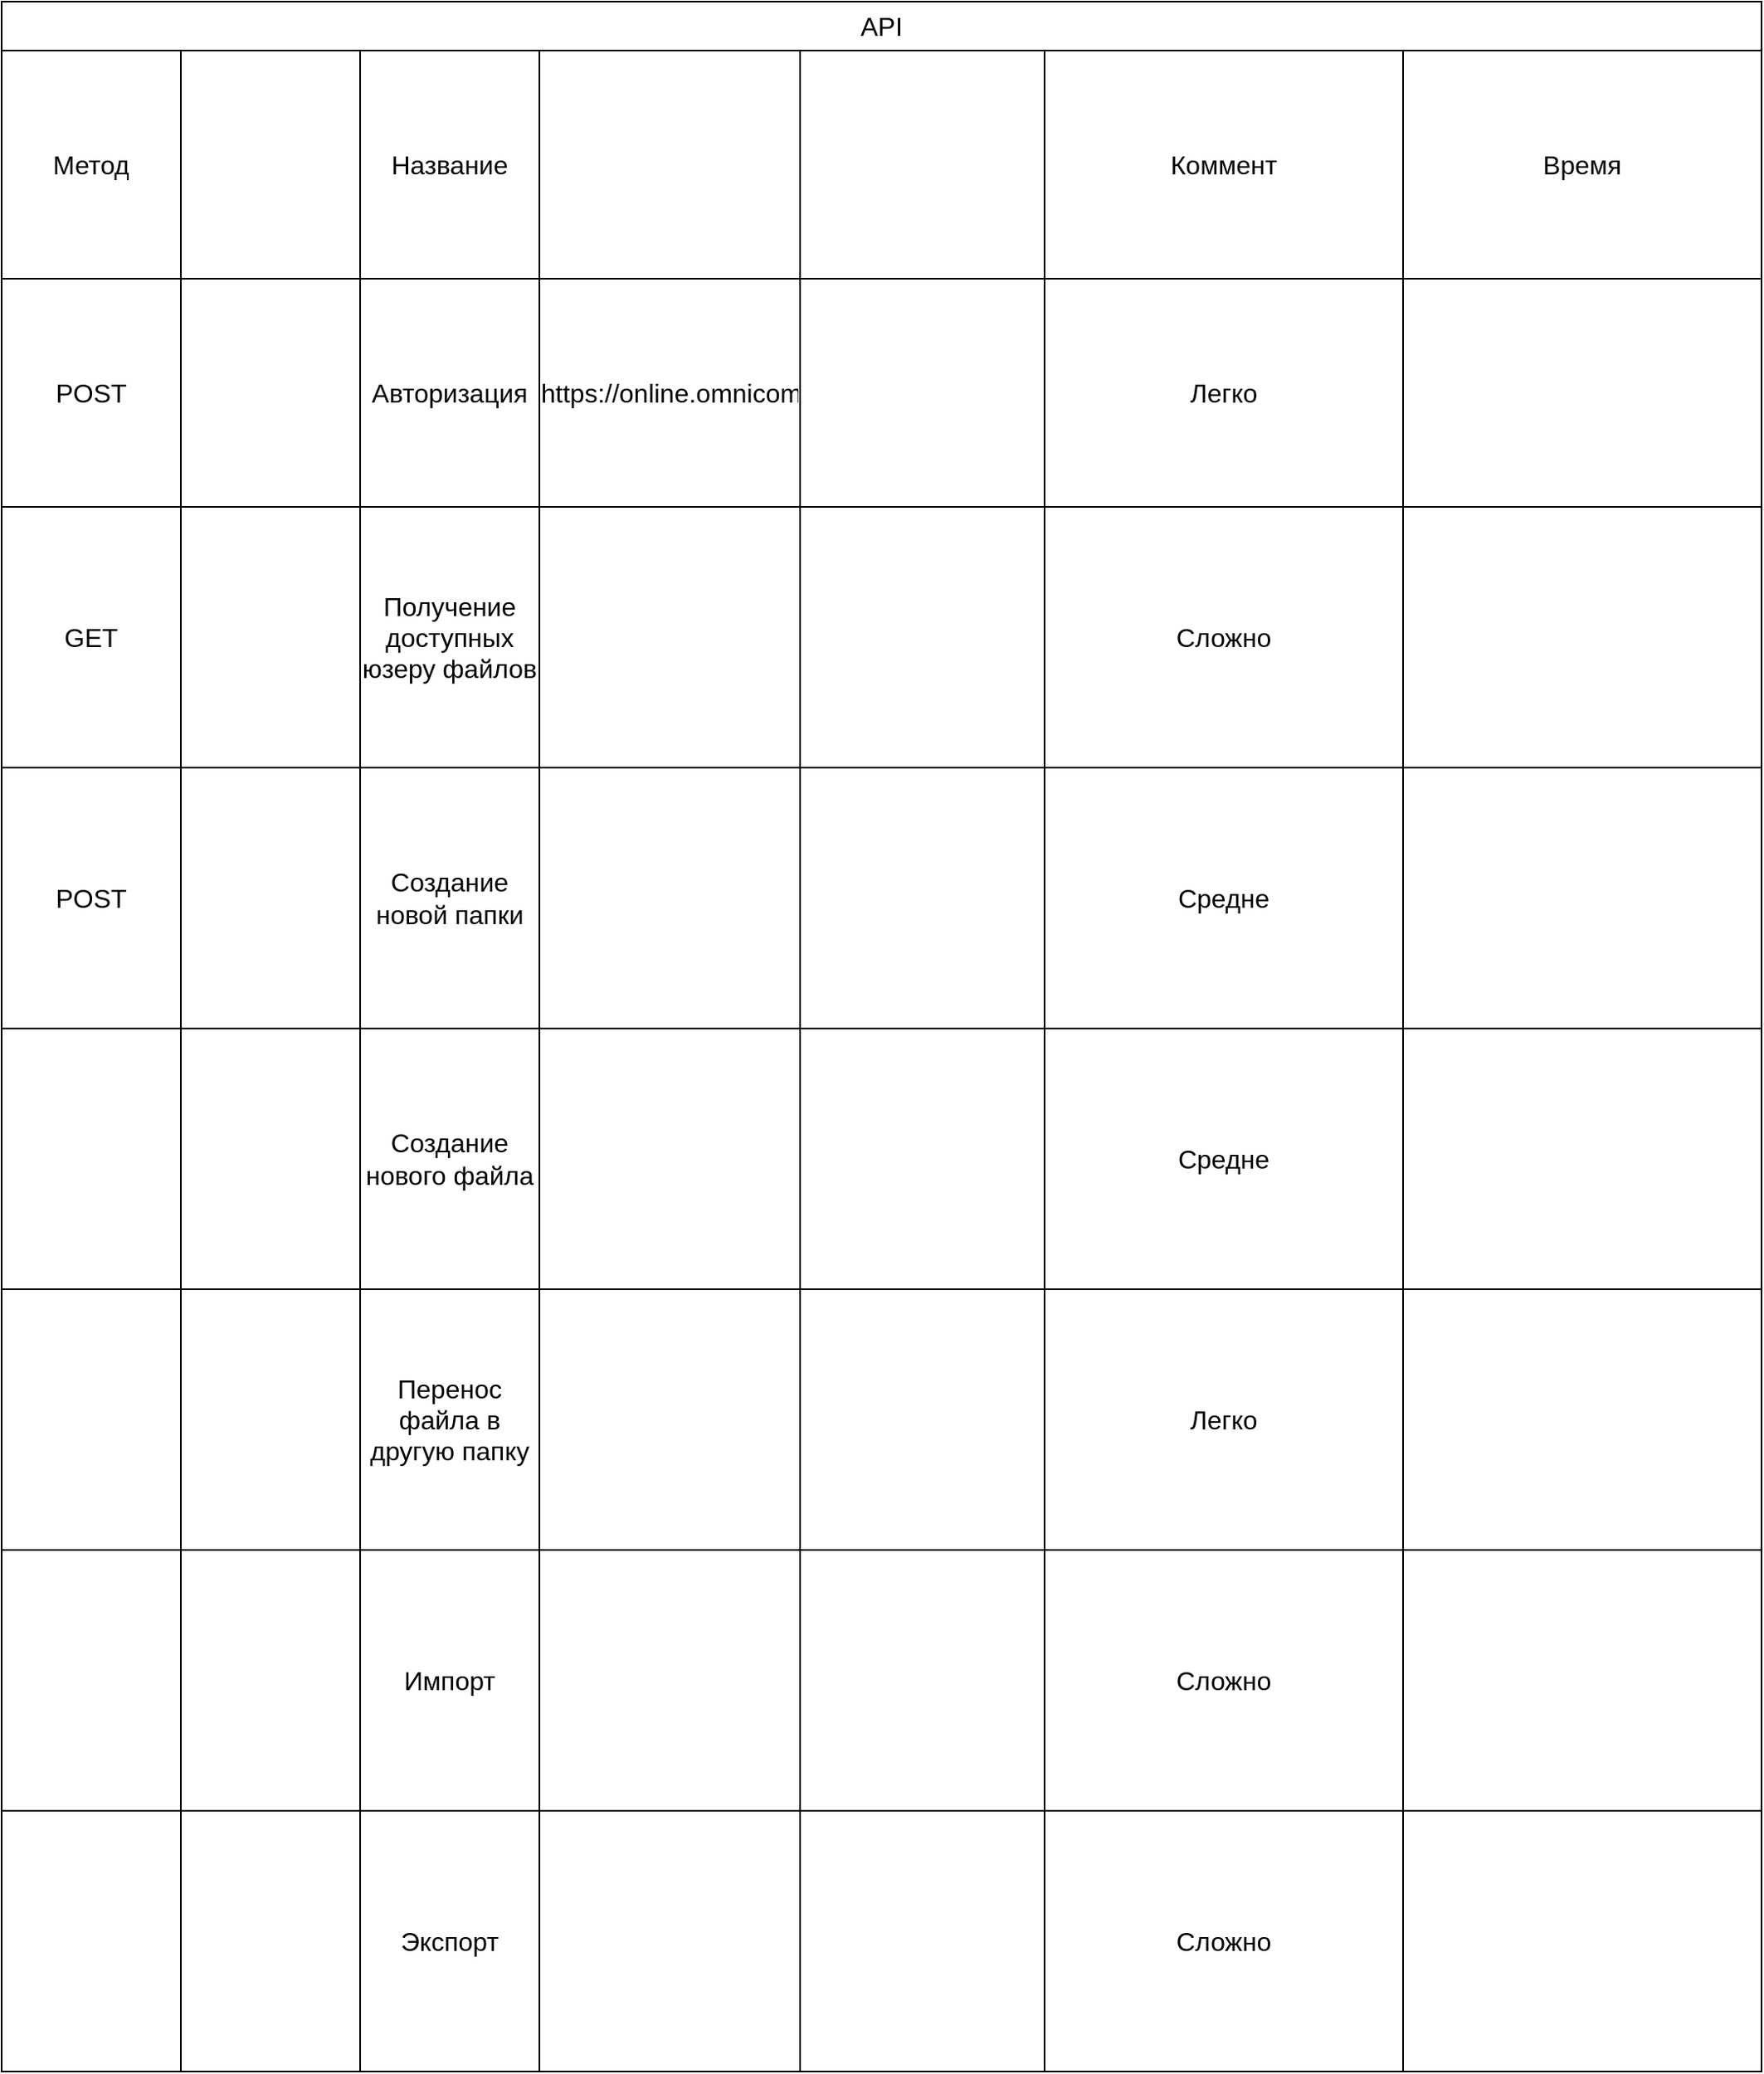 <mxfile version="24.6.4" type="github">
  <diagram name="Страница — 1" id="6hNYw0lWos5LWHeglHlu">
    <mxGraphModel dx="2074" dy="1086" grid="1" gridSize="10" guides="1" tooltips="1" connect="1" arrows="1" fold="1" page="1" pageScale="1" pageWidth="827" pageHeight="1169" math="0" shadow="0">
      <root>
        <mxCell id="0" />
        <mxCell id="1" parent="0" />
        <mxCell id="LFEMgJhtDs-BLVd0Mnzu-2" value="API" style="shape=table;startSize=30;container=1;collapsible=0;childLayout=tableLayout;strokeColor=default;fontSize=16;whiteSpace=wrap;" vertex="1" parent="1">
          <mxGeometry x="130" y="230" width="1080" height="1270" as="geometry" />
        </mxCell>
        <mxCell id="LFEMgJhtDs-BLVd0Mnzu-66" style="shape=tableRow;horizontal=0;startSize=0;swimlaneHead=0;swimlaneBody=0;strokeColor=inherit;top=0;left=0;bottom=0;right=0;collapsible=0;dropTarget=0;fillColor=none;points=[[0,0.5],[1,0.5]];portConstraint=eastwest;fontSize=16;" vertex="1" parent="LFEMgJhtDs-BLVd0Mnzu-2">
          <mxGeometry y="30" width="1080" height="140" as="geometry" />
        </mxCell>
        <mxCell id="LFEMgJhtDs-BLVd0Mnzu-67" value="Метод" style="shape=partialRectangle;html=1;whiteSpace=wrap;connectable=0;strokeColor=inherit;overflow=hidden;fillColor=none;top=0;left=0;bottom=0;right=0;pointerEvents=1;fontSize=16;" vertex="1" parent="LFEMgJhtDs-BLVd0Mnzu-66">
          <mxGeometry width="110" height="140" as="geometry">
            <mxRectangle width="110" height="140" as="alternateBounds" />
          </mxGeometry>
        </mxCell>
        <mxCell id="LFEMgJhtDs-BLVd0Mnzu-68" style="shape=partialRectangle;html=1;whiteSpace=wrap;connectable=0;strokeColor=inherit;overflow=hidden;fillColor=none;top=0;left=0;bottom=0;right=0;pointerEvents=1;fontSize=16;" vertex="1" parent="LFEMgJhtDs-BLVd0Mnzu-66">
          <mxGeometry x="110" width="110" height="140" as="geometry">
            <mxRectangle width="110" height="140" as="alternateBounds" />
          </mxGeometry>
        </mxCell>
        <mxCell id="LFEMgJhtDs-BLVd0Mnzu-69" value="Название" style="shape=partialRectangle;html=1;whiteSpace=wrap;connectable=0;strokeColor=inherit;overflow=hidden;fillColor=none;top=0;left=0;bottom=0;right=0;pointerEvents=1;fontSize=16;" vertex="1" parent="LFEMgJhtDs-BLVd0Mnzu-66">
          <mxGeometry x="220" width="110" height="140" as="geometry">
            <mxRectangle width="110" height="140" as="alternateBounds" />
          </mxGeometry>
        </mxCell>
        <mxCell id="LFEMgJhtDs-BLVd0Mnzu-70" style="shape=partialRectangle;html=1;whiteSpace=wrap;connectable=0;strokeColor=inherit;overflow=hidden;fillColor=none;top=0;left=0;bottom=0;right=0;pointerEvents=1;fontSize=16;" vertex="1" parent="LFEMgJhtDs-BLVd0Mnzu-66">
          <mxGeometry x="330" width="160" height="140" as="geometry">
            <mxRectangle width="160" height="140" as="alternateBounds" />
          </mxGeometry>
        </mxCell>
        <mxCell id="LFEMgJhtDs-BLVd0Mnzu-71" style="shape=partialRectangle;html=1;whiteSpace=wrap;connectable=0;strokeColor=inherit;overflow=hidden;fillColor=none;top=0;left=0;bottom=0;right=0;pointerEvents=1;fontSize=16;" vertex="1" parent="LFEMgJhtDs-BLVd0Mnzu-66">
          <mxGeometry x="490" width="150" height="140" as="geometry">
            <mxRectangle width="150" height="140" as="alternateBounds" />
          </mxGeometry>
        </mxCell>
        <mxCell id="LFEMgJhtDs-BLVd0Mnzu-72" value="Коммент" style="shape=partialRectangle;html=1;whiteSpace=wrap;connectable=0;strokeColor=inherit;overflow=hidden;fillColor=none;top=0;left=0;bottom=0;right=0;pointerEvents=1;fontSize=16;" vertex="1" parent="LFEMgJhtDs-BLVd0Mnzu-66">
          <mxGeometry x="640" width="220" height="140" as="geometry">
            <mxRectangle width="220" height="140" as="alternateBounds" />
          </mxGeometry>
        </mxCell>
        <mxCell id="LFEMgJhtDs-BLVd0Mnzu-73" value="Время" style="shape=partialRectangle;html=1;whiteSpace=wrap;connectable=0;strokeColor=inherit;overflow=hidden;fillColor=none;top=0;left=0;bottom=0;right=0;pointerEvents=1;fontSize=16;" vertex="1" parent="LFEMgJhtDs-BLVd0Mnzu-66">
          <mxGeometry x="860" width="220" height="140" as="geometry">
            <mxRectangle width="220" height="140" as="alternateBounds" />
          </mxGeometry>
        </mxCell>
        <mxCell id="LFEMgJhtDs-BLVd0Mnzu-10" value="" style="shape=tableRow;horizontal=0;startSize=0;swimlaneHead=0;swimlaneBody=0;strokeColor=inherit;top=0;left=0;bottom=0;right=0;collapsible=0;dropTarget=0;fillColor=none;points=[[0,0.5],[1,0.5]];portConstraint=eastwest;fontSize=16;" vertex="1" parent="LFEMgJhtDs-BLVd0Mnzu-2">
          <mxGeometry y="170" width="1080" height="140" as="geometry" />
        </mxCell>
        <mxCell id="LFEMgJhtDs-BLVd0Mnzu-11" value="POST" style="shape=partialRectangle;html=1;whiteSpace=wrap;connectable=0;strokeColor=inherit;overflow=hidden;fillColor=none;top=0;left=0;bottom=0;right=0;pointerEvents=1;fontSize=16;" vertex="1" parent="LFEMgJhtDs-BLVd0Mnzu-10">
          <mxGeometry width="110" height="140" as="geometry">
            <mxRectangle width="110" height="140" as="alternateBounds" />
          </mxGeometry>
        </mxCell>
        <mxCell id="LFEMgJhtDs-BLVd0Mnzu-12" value="" style="shape=partialRectangle;html=1;whiteSpace=wrap;connectable=0;strokeColor=inherit;overflow=hidden;fillColor=none;top=0;left=0;bottom=0;right=0;pointerEvents=1;fontSize=16;" vertex="1" parent="LFEMgJhtDs-BLVd0Mnzu-10">
          <mxGeometry x="110" width="110" height="140" as="geometry">
            <mxRectangle width="110" height="140" as="alternateBounds" />
          </mxGeometry>
        </mxCell>
        <mxCell id="LFEMgJhtDs-BLVd0Mnzu-13" value="Авторизация " style="shape=partialRectangle;html=1;whiteSpace=wrap;connectable=0;strokeColor=inherit;overflow=hidden;fillColor=none;top=0;left=0;bottom=0;right=0;pointerEvents=1;fontSize=16;" vertex="1" parent="LFEMgJhtDs-BLVd0Mnzu-10">
          <mxGeometry x="220" width="110" height="140" as="geometry">
            <mxRectangle width="110" height="140" as="alternateBounds" />
          </mxGeometry>
        </mxCell>
        <mxCell id="LFEMgJhtDs-BLVd0Mnzu-14" value="https://online.omnicomm.ru" style="shape=partialRectangle;html=1;whiteSpace=wrap;connectable=0;strokeColor=inherit;overflow=hidden;fillColor=none;top=0;left=0;bottom=0;right=0;pointerEvents=1;fontSize=16;" vertex="1" parent="LFEMgJhtDs-BLVd0Mnzu-10">
          <mxGeometry x="330" width="160" height="140" as="geometry">
            <mxRectangle width="160" height="140" as="alternateBounds" />
          </mxGeometry>
        </mxCell>
        <mxCell id="LFEMgJhtDs-BLVd0Mnzu-15" value="" style="shape=partialRectangle;html=1;whiteSpace=wrap;connectable=0;strokeColor=inherit;overflow=hidden;fillColor=none;top=0;left=0;bottom=0;right=0;pointerEvents=1;fontSize=16;" vertex="1" parent="LFEMgJhtDs-BLVd0Mnzu-10">
          <mxGeometry x="490" width="150" height="140" as="geometry">
            <mxRectangle width="150" height="140" as="alternateBounds" />
          </mxGeometry>
        </mxCell>
        <mxCell id="LFEMgJhtDs-BLVd0Mnzu-16" value="Легко" style="shape=partialRectangle;html=1;whiteSpace=wrap;connectable=0;strokeColor=inherit;overflow=hidden;fillColor=none;top=0;left=0;bottom=0;right=0;pointerEvents=1;fontSize=16;" vertex="1" parent="LFEMgJhtDs-BLVd0Mnzu-10">
          <mxGeometry x="640" width="220" height="140" as="geometry">
            <mxRectangle width="220" height="140" as="alternateBounds" />
          </mxGeometry>
        </mxCell>
        <mxCell id="LFEMgJhtDs-BLVd0Mnzu-59" style="shape=partialRectangle;html=1;whiteSpace=wrap;connectable=0;strokeColor=inherit;overflow=hidden;fillColor=none;top=0;left=0;bottom=0;right=0;pointerEvents=1;fontSize=16;" vertex="1" parent="LFEMgJhtDs-BLVd0Mnzu-10">
          <mxGeometry x="860" width="220" height="140" as="geometry">
            <mxRectangle width="220" height="140" as="alternateBounds" />
          </mxGeometry>
        </mxCell>
        <mxCell id="LFEMgJhtDs-BLVd0Mnzu-17" value="" style="shape=tableRow;horizontal=0;startSize=0;swimlaneHead=0;swimlaneBody=0;strokeColor=inherit;top=0;left=0;bottom=0;right=0;collapsible=0;dropTarget=0;fillColor=none;points=[[0,0.5],[1,0.5]];portConstraint=eastwest;fontSize=16;" vertex="1" parent="LFEMgJhtDs-BLVd0Mnzu-2">
          <mxGeometry y="310" width="1080" height="160" as="geometry" />
        </mxCell>
        <mxCell id="LFEMgJhtDs-BLVd0Mnzu-18" value="GET" style="shape=partialRectangle;html=1;whiteSpace=wrap;connectable=0;strokeColor=inherit;overflow=hidden;fillColor=none;top=0;left=0;bottom=0;right=0;pointerEvents=1;fontSize=16;" vertex="1" parent="LFEMgJhtDs-BLVd0Mnzu-17">
          <mxGeometry width="110" height="160" as="geometry">
            <mxRectangle width="110" height="160" as="alternateBounds" />
          </mxGeometry>
        </mxCell>
        <mxCell id="LFEMgJhtDs-BLVd0Mnzu-19" value="" style="shape=partialRectangle;html=1;whiteSpace=wrap;connectable=0;strokeColor=inherit;overflow=hidden;fillColor=none;top=0;left=0;bottom=0;right=0;pointerEvents=1;fontSize=16;" vertex="1" parent="LFEMgJhtDs-BLVd0Mnzu-17">
          <mxGeometry x="110" width="110" height="160" as="geometry">
            <mxRectangle width="110" height="160" as="alternateBounds" />
          </mxGeometry>
        </mxCell>
        <mxCell id="LFEMgJhtDs-BLVd0Mnzu-20" value="Получение доступных юзеру файлов" style="shape=partialRectangle;html=1;whiteSpace=wrap;connectable=0;strokeColor=inherit;overflow=hidden;fillColor=none;top=0;left=0;bottom=0;right=0;pointerEvents=1;fontSize=16;" vertex="1" parent="LFEMgJhtDs-BLVd0Mnzu-17">
          <mxGeometry x="220" width="110" height="160" as="geometry">
            <mxRectangle width="110" height="160" as="alternateBounds" />
          </mxGeometry>
        </mxCell>
        <mxCell id="LFEMgJhtDs-BLVd0Mnzu-21" value="" style="shape=partialRectangle;html=1;whiteSpace=wrap;connectable=0;strokeColor=inherit;overflow=hidden;fillColor=none;top=0;left=0;bottom=0;right=0;pointerEvents=1;fontSize=16;" vertex="1" parent="LFEMgJhtDs-BLVd0Mnzu-17">
          <mxGeometry x="330" width="160" height="160" as="geometry">
            <mxRectangle width="160" height="160" as="alternateBounds" />
          </mxGeometry>
        </mxCell>
        <mxCell id="LFEMgJhtDs-BLVd0Mnzu-22" value="" style="shape=partialRectangle;html=1;whiteSpace=wrap;connectable=0;strokeColor=inherit;overflow=hidden;fillColor=none;top=0;left=0;bottom=0;right=0;pointerEvents=1;fontSize=16;" vertex="1" parent="LFEMgJhtDs-BLVd0Mnzu-17">
          <mxGeometry x="490" width="150" height="160" as="geometry">
            <mxRectangle width="150" height="160" as="alternateBounds" />
          </mxGeometry>
        </mxCell>
        <mxCell id="LFEMgJhtDs-BLVd0Mnzu-23" value="Сложно" style="shape=partialRectangle;html=1;whiteSpace=wrap;connectable=0;strokeColor=inherit;overflow=hidden;fillColor=none;top=0;left=0;bottom=0;right=0;pointerEvents=1;fontSize=16;" vertex="1" parent="LFEMgJhtDs-BLVd0Mnzu-17">
          <mxGeometry x="640" width="220" height="160" as="geometry">
            <mxRectangle width="220" height="160" as="alternateBounds" />
          </mxGeometry>
        </mxCell>
        <mxCell id="LFEMgJhtDs-BLVd0Mnzu-60" style="shape=partialRectangle;html=1;whiteSpace=wrap;connectable=0;strokeColor=inherit;overflow=hidden;fillColor=none;top=0;left=0;bottom=0;right=0;pointerEvents=1;fontSize=16;" vertex="1" parent="LFEMgJhtDs-BLVd0Mnzu-17">
          <mxGeometry x="860" width="220" height="160" as="geometry">
            <mxRectangle width="220" height="160" as="alternateBounds" />
          </mxGeometry>
        </mxCell>
        <mxCell id="LFEMgJhtDs-BLVd0Mnzu-24" style="shape=tableRow;horizontal=0;startSize=0;swimlaneHead=0;swimlaneBody=0;strokeColor=inherit;top=0;left=0;bottom=0;right=0;collapsible=0;dropTarget=0;fillColor=none;points=[[0,0.5],[1,0.5]];portConstraint=eastwest;fontSize=16;" vertex="1" parent="LFEMgJhtDs-BLVd0Mnzu-2">
          <mxGeometry y="470" width="1080" height="160" as="geometry" />
        </mxCell>
        <mxCell id="LFEMgJhtDs-BLVd0Mnzu-25" value="POST" style="shape=partialRectangle;html=1;whiteSpace=wrap;connectable=0;strokeColor=inherit;overflow=hidden;fillColor=none;top=0;left=0;bottom=0;right=0;pointerEvents=1;fontSize=16;" vertex="1" parent="LFEMgJhtDs-BLVd0Mnzu-24">
          <mxGeometry width="110" height="160" as="geometry">
            <mxRectangle width="110" height="160" as="alternateBounds" />
          </mxGeometry>
        </mxCell>
        <mxCell id="LFEMgJhtDs-BLVd0Mnzu-26" value="" style="shape=partialRectangle;html=1;whiteSpace=wrap;connectable=0;strokeColor=inherit;overflow=hidden;fillColor=none;top=0;left=0;bottom=0;right=0;pointerEvents=1;fontSize=16;" vertex="1" parent="LFEMgJhtDs-BLVd0Mnzu-24">
          <mxGeometry x="110" width="110" height="160" as="geometry">
            <mxRectangle width="110" height="160" as="alternateBounds" />
          </mxGeometry>
        </mxCell>
        <mxCell id="LFEMgJhtDs-BLVd0Mnzu-27" value="Создание новой папки" style="shape=partialRectangle;html=1;whiteSpace=wrap;connectable=0;strokeColor=inherit;overflow=hidden;fillColor=none;top=0;left=0;bottom=0;right=0;pointerEvents=1;fontSize=16;" vertex="1" parent="LFEMgJhtDs-BLVd0Mnzu-24">
          <mxGeometry x="220" width="110" height="160" as="geometry">
            <mxRectangle width="110" height="160" as="alternateBounds" />
          </mxGeometry>
        </mxCell>
        <mxCell id="LFEMgJhtDs-BLVd0Mnzu-28" style="shape=partialRectangle;html=1;whiteSpace=wrap;connectable=0;strokeColor=inherit;overflow=hidden;fillColor=none;top=0;left=0;bottom=0;right=0;pointerEvents=1;fontSize=16;" vertex="1" parent="LFEMgJhtDs-BLVd0Mnzu-24">
          <mxGeometry x="330" width="160" height="160" as="geometry">
            <mxRectangle width="160" height="160" as="alternateBounds" />
          </mxGeometry>
        </mxCell>
        <mxCell id="LFEMgJhtDs-BLVd0Mnzu-29" style="shape=partialRectangle;html=1;whiteSpace=wrap;connectable=0;strokeColor=inherit;overflow=hidden;fillColor=none;top=0;left=0;bottom=0;right=0;pointerEvents=1;fontSize=16;" vertex="1" parent="LFEMgJhtDs-BLVd0Mnzu-24">
          <mxGeometry x="490" width="150" height="160" as="geometry">
            <mxRectangle width="150" height="160" as="alternateBounds" />
          </mxGeometry>
        </mxCell>
        <mxCell id="LFEMgJhtDs-BLVd0Mnzu-30" value="Средне" style="shape=partialRectangle;html=1;whiteSpace=wrap;connectable=0;strokeColor=inherit;overflow=hidden;fillColor=none;top=0;left=0;bottom=0;right=0;pointerEvents=1;fontSize=16;" vertex="1" parent="LFEMgJhtDs-BLVd0Mnzu-24">
          <mxGeometry x="640" width="220" height="160" as="geometry">
            <mxRectangle width="220" height="160" as="alternateBounds" />
          </mxGeometry>
        </mxCell>
        <mxCell id="LFEMgJhtDs-BLVd0Mnzu-61" style="shape=partialRectangle;html=1;whiteSpace=wrap;connectable=0;strokeColor=inherit;overflow=hidden;fillColor=none;top=0;left=0;bottom=0;right=0;pointerEvents=1;fontSize=16;" vertex="1" parent="LFEMgJhtDs-BLVd0Mnzu-24">
          <mxGeometry x="860" width="220" height="160" as="geometry">
            <mxRectangle width="220" height="160" as="alternateBounds" />
          </mxGeometry>
        </mxCell>
        <mxCell id="LFEMgJhtDs-BLVd0Mnzu-31" style="shape=tableRow;horizontal=0;startSize=0;swimlaneHead=0;swimlaneBody=0;strokeColor=inherit;top=0;left=0;bottom=0;right=0;collapsible=0;dropTarget=0;fillColor=none;points=[[0,0.5],[1,0.5]];portConstraint=eastwest;fontSize=16;" vertex="1" parent="LFEMgJhtDs-BLVd0Mnzu-2">
          <mxGeometry y="630" width="1080" height="160" as="geometry" />
        </mxCell>
        <mxCell id="LFEMgJhtDs-BLVd0Mnzu-32" style="shape=partialRectangle;html=1;whiteSpace=wrap;connectable=0;strokeColor=inherit;overflow=hidden;fillColor=none;top=0;left=0;bottom=0;right=0;pointerEvents=1;fontSize=16;" vertex="1" parent="LFEMgJhtDs-BLVd0Mnzu-31">
          <mxGeometry width="110" height="160" as="geometry">
            <mxRectangle width="110" height="160" as="alternateBounds" />
          </mxGeometry>
        </mxCell>
        <mxCell id="LFEMgJhtDs-BLVd0Mnzu-33" style="shape=partialRectangle;html=1;whiteSpace=wrap;connectable=0;strokeColor=inherit;overflow=hidden;fillColor=none;top=0;left=0;bottom=0;right=0;pointerEvents=1;fontSize=16;" vertex="1" parent="LFEMgJhtDs-BLVd0Mnzu-31">
          <mxGeometry x="110" width="110" height="160" as="geometry">
            <mxRectangle width="110" height="160" as="alternateBounds" />
          </mxGeometry>
        </mxCell>
        <mxCell id="LFEMgJhtDs-BLVd0Mnzu-34" value="Создание нового файла" style="shape=partialRectangle;html=1;whiteSpace=wrap;connectable=0;strokeColor=inherit;overflow=hidden;fillColor=none;top=0;left=0;bottom=0;right=0;pointerEvents=1;fontSize=16;" vertex="1" parent="LFEMgJhtDs-BLVd0Mnzu-31">
          <mxGeometry x="220" width="110" height="160" as="geometry">
            <mxRectangle width="110" height="160" as="alternateBounds" />
          </mxGeometry>
        </mxCell>
        <mxCell id="LFEMgJhtDs-BLVd0Mnzu-35" style="shape=partialRectangle;html=1;whiteSpace=wrap;connectable=0;strokeColor=inherit;overflow=hidden;fillColor=none;top=0;left=0;bottom=0;right=0;pointerEvents=1;fontSize=16;" vertex="1" parent="LFEMgJhtDs-BLVd0Mnzu-31">
          <mxGeometry x="330" width="160" height="160" as="geometry">
            <mxRectangle width="160" height="160" as="alternateBounds" />
          </mxGeometry>
        </mxCell>
        <mxCell id="LFEMgJhtDs-BLVd0Mnzu-36" style="shape=partialRectangle;html=1;whiteSpace=wrap;connectable=0;strokeColor=inherit;overflow=hidden;fillColor=none;top=0;left=0;bottom=0;right=0;pointerEvents=1;fontSize=16;" vertex="1" parent="LFEMgJhtDs-BLVd0Mnzu-31">
          <mxGeometry x="490" width="150" height="160" as="geometry">
            <mxRectangle width="150" height="160" as="alternateBounds" />
          </mxGeometry>
        </mxCell>
        <mxCell id="LFEMgJhtDs-BLVd0Mnzu-37" value="Средне" style="shape=partialRectangle;html=1;whiteSpace=wrap;connectable=0;strokeColor=inherit;overflow=hidden;fillColor=none;top=0;left=0;bottom=0;right=0;pointerEvents=1;fontSize=16;" vertex="1" parent="LFEMgJhtDs-BLVd0Mnzu-31">
          <mxGeometry x="640" width="220" height="160" as="geometry">
            <mxRectangle width="220" height="160" as="alternateBounds" />
          </mxGeometry>
        </mxCell>
        <mxCell id="LFEMgJhtDs-BLVd0Mnzu-62" style="shape=partialRectangle;html=1;whiteSpace=wrap;connectable=0;strokeColor=inherit;overflow=hidden;fillColor=none;top=0;left=0;bottom=0;right=0;pointerEvents=1;fontSize=16;" vertex="1" parent="LFEMgJhtDs-BLVd0Mnzu-31">
          <mxGeometry x="860" width="220" height="160" as="geometry">
            <mxRectangle width="220" height="160" as="alternateBounds" />
          </mxGeometry>
        </mxCell>
        <mxCell id="LFEMgJhtDs-BLVd0Mnzu-38" style="shape=tableRow;horizontal=0;startSize=0;swimlaneHead=0;swimlaneBody=0;strokeColor=inherit;top=0;left=0;bottom=0;right=0;collapsible=0;dropTarget=0;fillColor=none;points=[[0,0.5],[1,0.5]];portConstraint=eastwest;fontSize=16;" vertex="1" parent="LFEMgJhtDs-BLVd0Mnzu-2">
          <mxGeometry y="790" width="1080" height="160" as="geometry" />
        </mxCell>
        <mxCell id="LFEMgJhtDs-BLVd0Mnzu-39" style="shape=partialRectangle;html=1;whiteSpace=wrap;connectable=0;strokeColor=inherit;overflow=hidden;fillColor=none;top=0;left=0;bottom=0;right=0;pointerEvents=1;fontSize=16;" vertex="1" parent="LFEMgJhtDs-BLVd0Mnzu-38">
          <mxGeometry width="110" height="160" as="geometry">
            <mxRectangle width="110" height="160" as="alternateBounds" />
          </mxGeometry>
        </mxCell>
        <mxCell id="LFEMgJhtDs-BLVd0Mnzu-40" style="shape=partialRectangle;html=1;whiteSpace=wrap;connectable=0;strokeColor=inherit;overflow=hidden;fillColor=none;top=0;left=0;bottom=0;right=0;pointerEvents=1;fontSize=16;" vertex="1" parent="LFEMgJhtDs-BLVd0Mnzu-38">
          <mxGeometry x="110" width="110" height="160" as="geometry">
            <mxRectangle width="110" height="160" as="alternateBounds" />
          </mxGeometry>
        </mxCell>
        <mxCell id="LFEMgJhtDs-BLVd0Mnzu-41" value="Перенос файла в другую папку" style="shape=partialRectangle;html=1;whiteSpace=wrap;connectable=0;strokeColor=inherit;overflow=hidden;fillColor=none;top=0;left=0;bottom=0;right=0;pointerEvents=1;fontSize=16;" vertex="1" parent="LFEMgJhtDs-BLVd0Mnzu-38">
          <mxGeometry x="220" width="110" height="160" as="geometry">
            <mxRectangle width="110" height="160" as="alternateBounds" />
          </mxGeometry>
        </mxCell>
        <mxCell id="LFEMgJhtDs-BLVd0Mnzu-42" style="shape=partialRectangle;html=1;whiteSpace=wrap;connectable=0;strokeColor=inherit;overflow=hidden;fillColor=none;top=0;left=0;bottom=0;right=0;pointerEvents=1;fontSize=16;" vertex="1" parent="LFEMgJhtDs-BLVd0Mnzu-38">
          <mxGeometry x="330" width="160" height="160" as="geometry">
            <mxRectangle width="160" height="160" as="alternateBounds" />
          </mxGeometry>
        </mxCell>
        <mxCell id="LFEMgJhtDs-BLVd0Mnzu-43" style="shape=partialRectangle;html=1;whiteSpace=wrap;connectable=0;strokeColor=inherit;overflow=hidden;fillColor=none;top=0;left=0;bottom=0;right=0;pointerEvents=1;fontSize=16;" vertex="1" parent="LFEMgJhtDs-BLVd0Mnzu-38">
          <mxGeometry x="490" width="150" height="160" as="geometry">
            <mxRectangle width="150" height="160" as="alternateBounds" />
          </mxGeometry>
        </mxCell>
        <mxCell id="LFEMgJhtDs-BLVd0Mnzu-44" value="Легко" style="shape=partialRectangle;html=1;whiteSpace=wrap;connectable=0;strokeColor=inherit;overflow=hidden;fillColor=none;top=0;left=0;bottom=0;right=0;pointerEvents=1;fontSize=16;" vertex="1" parent="LFEMgJhtDs-BLVd0Mnzu-38">
          <mxGeometry x="640" width="220" height="160" as="geometry">
            <mxRectangle width="220" height="160" as="alternateBounds" />
          </mxGeometry>
        </mxCell>
        <mxCell id="LFEMgJhtDs-BLVd0Mnzu-63" style="shape=partialRectangle;html=1;whiteSpace=wrap;connectable=0;strokeColor=inherit;overflow=hidden;fillColor=none;top=0;left=0;bottom=0;right=0;pointerEvents=1;fontSize=16;" vertex="1" parent="LFEMgJhtDs-BLVd0Mnzu-38">
          <mxGeometry x="860" width="220" height="160" as="geometry">
            <mxRectangle width="220" height="160" as="alternateBounds" />
          </mxGeometry>
        </mxCell>
        <mxCell id="LFEMgJhtDs-BLVd0Mnzu-45" style="shape=tableRow;horizontal=0;startSize=0;swimlaneHead=0;swimlaneBody=0;strokeColor=inherit;top=0;left=0;bottom=0;right=0;collapsible=0;dropTarget=0;fillColor=none;points=[[0,0.5],[1,0.5]];portConstraint=eastwest;fontSize=16;" vertex="1" parent="LFEMgJhtDs-BLVd0Mnzu-2">
          <mxGeometry y="950" width="1080" height="160" as="geometry" />
        </mxCell>
        <mxCell id="LFEMgJhtDs-BLVd0Mnzu-46" style="shape=partialRectangle;html=1;whiteSpace=wrap;connectable=0;strokeColor=inherit;overflow=hidden;fillColor=none;top=0;left=0;bottom=0;right=0;pointerEvents=1;fontSize=16;" vertex="1" parent="LFEMgJhtDs-BLVd0Mnzu-45">
          <mxGeometry width="110" height="160" as="geometry">
            <mxRectangle width="110" height="160" as="alternateBounds" />
          </mxGeometry>
        </mxCell>
        <mxCell id="LFEMgJhtDs-BLVd0Mnzu-47" style="shape=partialRectangle;html=1;whiteSpace=wrap;connectable=0;strokeColor=inherit;overflow=hidden;fillColor=none;top=0;left=0;bottom=0;right=0;pointerEvents=1;fontSize=16;" vertex="1" parent="LFEMgJhtDs-BLVd0Mnzu-45">
          <mxGeometry x="110" width="110" height="160" as="geometry">
            <mxRectangle width="110" height="160" as="alternateBounds" />
          </mxGeometry>
        </mxCell>
        <mxCell id="LFEMgJhtDs-BLVd0Mnzu-48" value="Импорт" style="shape=partialRectangle;html=1;whiteSpace=wrap;connectable=0;strokeColor=inherit;overflow=hidden;fillColor=none;top=0;left=0;bottom=0;right=0;pointerEvents=1;fontSize=16;" vertex="1" parent="LFEMgJhtDs-BLVd0Mnzu-45">
          <mxGeometry x="220" width="110" height="160" as="geometry">
            <mxRectangle width="110" height="160" as="alternateBounds" />
          </mxGeometry>
        </mxCell>
        <mxCell id="LFEMgJhtDs-BLVd0Mnzu-49" style="shape=partialRectangle;html=1;whiteSpace=wrap;connectable=0;strokeColor=inherit;overflow=hidden;fillColor=none;top=0;left=0;bottom=0;right=0;pointerEvents=1;fontSize=16;" vertex="1" parent="LFEMgJhtDs-BLVd0Mnzu-45">
          <mxGeometry x="330" width="160" height="160" as="geometry">
            <mxRectangle width="160" height="160" as="alternateBounds" />
          </mxGeometry>
        </mxCell>
        <mxCell id="LFEMgJhtDs-BLVd0Mnzu-50" style="shape=partialRectangle;html=1;whiteSpace=wrap;connectable=0;strokeColor=inherit;overflow=hidden;fillColor=none;top=0;left=0;bottom=0;right=0;pointerEvents=1;fontSize=16;" vertex="1" parent="LFEMgJhtDs-BLVd0Mnzu-45">
          <mxGeometry x="490" width="150" height="160" as="geometry">
            <mxRectangle width="150" height="160" as="alternateBounds" />
          </mxGeometry>
        </mxCell>
        <mxCell id="LFEMgJhtDs-BLVd0Mnzu-51" value="Сложно" style="shape=partialRectangle;html=1;whiteSpace=wrap;connectable=0;strokeColor=inherit;overflow=hidden;fillColor=none;top=0;left=0;bottom=0;right=0;pointerEvents=1;fontSize=16;" vertex="1" parent="LFEMgJhtDs-BLVd0Mnzu-45">
          <mxGeometry x="640" width="220" height="160" as="geometry">
            <mxRectangle width="220" height="160" as="alternateBounds" />
          </mxGeometry>
        </mxCell>
        <mxCell id="LFEMgJhtDs-BLVd0Mnzu-64" style="shape=partialRectangle;html=1;whiteSpace=wrap;connectable=0;strokeColor=inherit;overflow=hidden;fillColor=none;top=0;left=0;bottom=0;right=0;pointerEvents=1;fontSize=16;" vertex="1" parent="LFEMgJhtDs-BLVd0Mnzu-45">
          <mxGeometry x="860" width="220" height="160" as="geometry">
            <mxRectangle width="220" height="160" as="alternateBounds" />
          </mxGeometry>
        </mxCell>
        <mxCell id="LFEMgJhtDs-BLVd0Mnzu-52" style="shape=tableRow;horizontal=0;startSize=0;swimlaneHead=0;swimlaneBody=0;strokeColor=inherit;top=0;left=0;bottom=0;right=0;collapsible=0;dropTarget=0;fillColor=none;points=[[0,0.5],[1,0.5]];portConstraint=eastwest;fontSize=16;" vertex="1" parent="LFEMgJhtDs-BLVd0Mnzu-2">
          <mxGeometry y="1110" width="1080" height="160" as="geometry" />
        </mxCell>
        <mxCell id="LFEMgJhtDs-BLVd0Mnzu-53" style="shape=partialRectangle;html=1;whiteSpace=wrap;connectable=0;strokeColor=inherit;overflow=hidden;fillColor=none;top=0;left=0;bottom=0;right=0;pointerEvents=1;fontSize=16;" vertex="1" parent="LFEMgJhtDs-BLVd0Mnzu-52">
          <mxGeometry width="110" height="160" as="geometry">
            <mxRectangle width="110" height="160" as="alternateBounds" />
          </mxGeometry>
        </mxCell>
        <mxCell id="LFEMgJhtDs-BLVd0Mnzu-54" style="shape=partialRectangle;html=1;whiteSpace=wrap;connectable=0;strokeColor=inherit;overflow=hidden;fillColor=none;top=0;left=0;bottom=0;right=0;pointerEvents=1;fontSize=16;" vertex="1" parent="LFEMgJhtDs-BLVd0Mnzu-52">
          <mxGeometry x="110" width="110" height="160" as="geometry">
            <mxRectangle width="110" height="160" as="alternateBounds" />
          </mxGeometry>
        </mxCell>
        <mxCell id="LFEMgJhtDs-BLVd0Mnzu-55" value="Экспорт" style="shape=partialRectangle;html=1;whiteSpace=wrap;connectable=0;strokeColor=inherit;overflow=hidden;fillColor=none;top=0;left=0;bottom=0;right=0;pointerEvents=1;fontSize=16;" vertex="1" parent="LFEMgJhtDs-BLVd0Mnzu-52">
          <mxGeometry x="220" width="110" height="160" as="geometry">
            <mxRectangle width="110" height="160" as="alternateBounds" />
          </mxGeometry>
        </mxCell>
        <mxCell id="LFEMgJhtDs-BLVd0Mnzu-56" style="shape=partialRectangle;html=1;whiteSpace=wrap;connectable=0;strokeColor=inherit;overflow=hidden;fillColor=none;top=0;left=0;bottom=0;right=0;pointerEvents=1;fontSize=16;" vertex="1" parent="LFEMgJhtDs-BLVd0Mnzu-52">
          <mxGeometry x="330" width="160" height="160" as="geometry">
            <mxRectangle width="160" height="160" as="alternateBounds" />
          </mxGeometry>
        </mxCell>
        <mxCell id="LFEMgJhtDs-BLVd0Mnzu-57" style="shape=partialRectangle;html=1;whiteSpace=wrap;connectable=0;strokeColor=inherit;overflow=hidden;fillColor=none;top=0;left=0;bottom=0;right=0;pointerEvents=1;fontSize=16;" vertex="1" parent="LFEMgJhtDs-BLVd0Mnzu-52">
          <mxGeometry x="490" width="150" height="160" as="geometry">
            <mxRectangle width="150" height="160" as="alternateBounds" />
          </mxGeometry>
        </mxCell>
        <mxCell id="LFEMgJhtDs-BLVd0Mnzu-58" value="Сложно" style="shape=partialRectangle;html=1;whiteSpace=wrap;connectable=0;strokeColor=inherit;overflow=hidden;fillColor=none;top=0;left=0;bottom=0;right=0;pointerEvents=1;fontSize=16;" vertex="1" parent="LFEMgJhtDs-BLVd0Mnzu-52">
          <mxGeometry x="640" width="220" height="160" as="geometry">
            <mxRectangle width="220" height="160" as="alternateBounds" />
          </mxGeometry>
        </mxCell>
        <mxCell id="LFEMgJhtDs-BLVd0Mnzu-65" style="shape=partialRectangle;html=1;whiteSpace=wrap;connectable=0;strokeColor=inherit;overflow=hidden;fillColor=none;top=0;left=0;bottom=0;right=0;pointerEvents=1;fontSize=16;" vertex="1" parent="LFEMgJhtDs-BLVd0Mnzu-52">
          <mxGeometry x="860" width="220" height="160" as="geometry">
            <mxRectangle width="220" height="160" as="alternateBounds" />
          </mxGeometry>
        </mxCell>
      </root>
    </mxGraphModel>
  </diagram>
</mxfile>
